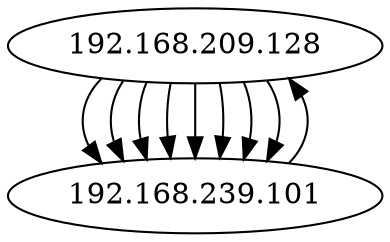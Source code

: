 digraph NWTraffic_update {
    "192.168.209.128" [degree = 647, in_degree = 24, out_degree = 623, activity_score = 1.00, total_connections = 647];
    "192.168.239.101" [degree = 647, in_degree = 623, out_degree = 24, activity_score = 1.00, total_connections = 647];
    "192.168.209.128" -> "192.168.239.101" [protocol_UNKNOWN = 0.00,protocol_TCP = 0.00,protocol_UDP = 1.00,protocol_ICMP = 0.00,timestamp_sin = -0.49,timestamp_cos = -0.87,src_port_type = 1.00,dst_port_type = 0.50,conn_state_successful = 0.00,conn_state_rejected_reset = 0.00,conn_state_partial = 1.00,conn_state_suspicious = 0.00,conn_state_other = 0.00,local_orig = 1.00,local_resp = 1.00,history_length = 0.10,orig_bytes = 0.00,resp_bytes = 0.00,orig_pkts = 0.05,resp_pkts = 0.00,orig_ip_bytes = 0.42,resp_ip_bytes = 0.00,service_HTTP = 0.00,service_FTP = 0.00,service_SSH = 0.00,service_DNS = 0.00,service_UNKNOWN = 1.00];
    "192.168.209.128" [degree = 647, in_degree = 24, out_degree = 623, activity_score = 1.00, total_connections = 647];
    "192.168.239.101" [degree = 647, in_degree = 623, out_degree = 24, activity_score = 1.00, total_connections = 647];
    "192.168.209.128" -> "192.168.239.101" [protocol_UNKNOWN = 0.00,protocol_TCP = 0.00,protocol_UDP = 1.00,protocol_ICMP = 0.00,timestamp_sin = -0.49,timestamp_cos = -0.87,src_port_type = 1.00,dst_port_type = 0.50,conn_state_successful = 0.00,conn_state_rejected_reset = 0.00,conn_state_partial = 1.00,conn_state_suspicious = 0.00,conn_state_other = 0.00,local_orig = 1.00,local_resp = 1.00,history_length = 0.10,orig_bytes = 0.00,resp_bytes = 0.00,orig_pkts = 0.05,resp_pkts = 0.00,orig_ip_bytes = 0.42,resp_ip_bytes = 0.00,service_HTTP = 0.00,service_FTP = 0.00,service_SSH = 0.00,service_DNS = 0.00,service_UNKNOWN = 1.00];
    "192.168.209.128" [degree = 647, in_degree = 24, out_degree = 623, activity_score = 1.00, total_connections = 647];
    "192.168.239.101" [degree = 647, in_degree = 623, out_degree = 24, activity_score = 1.00, total_connections = 647];
    "192.168.209.128" -> "192.168.239.101" [protocol_UNKNOWN = 0.00,protocol_TCP = 1.00,protocol_UDP = 0.00,protocol_ICMP = 0.00,timestamp_sin = -0.50,timestamp_cos = -0.87,src_port_type = 0.50,dst_port_type = 0.00,conn_state_successful = 1.00,conn_state_rejected_reset = 0.00,conn_state_partial = 0.00,conn_state_suspicious = 0.00,conn_state_other = 0.00,local_orig = 1.00,local_resp = 1.00,history_length = 0.80,orig_bytes = 0.51,resp_bytes = 0.65,orig_pkts = 0.17,resp_pkts = 0.19,orig_ip_bytes = 0.54,resp_ip_bytes = 0.65,service_HTTP = 1.00,service_FTP = 0.00,service_SSH = 0.00,service_DNS = 0.00,service_UNKNOWN = 0.00];
    "192.168.209.128" [degree = 647, in_degree = 24, out_degree = 623, activity_score = 1.00, total_connections = 647];
    "192.168.239.101" [degree = 647, in_degree = 623, out_degree = 24, activity_score = 1.00, total_connections = 647];
    "192.168.209.128" -> "192.168.239.101" [protocol_UNKNOWN = 0.00,protocol_TCP = 0.00,protocol_UDP = 1.00,protocol_ICMP = 0.00,timestamp_sin = -0.49,timestamp_cos = -0.87,src_port_type = 1.00,dst_port_type = 0.50,conn_state_successful = 0.00,conn_state_rejected_reset = 0.00,conn_state_partial = 1.00,conn_state_suspicious = 0.00,conn_state_other = 0.00,local_orig = 1.00,local_resp = 1.00,history_length = 0.10,orig_bytes = 0.00,resp_bytes = 0.00,orig_pkts = 0.05,resp_pkts = 0.00,orig_ip_bytes = 0.42,resp_ip_bytes = 0.00,service_HTTP = 0.00,service_FTP = 0.00,service_SSH = 0.00,service_DNS = 0.00,service_UNKNOWN = 1.00];
    "192.168.209.128" [degree = 647, in_degree = 24, out_degree = 623, activity_score = 1.00, total_connections = 647];
    "192.168.239.101" [degree = 647, in_degree = 623, out_degree = 24, activity_score = 1.00, total_connections = 647];
    "192.168.209.128" -> "192.168.239.101" [protocol_UNKNOWN = 0.00,protocol_TCP = 0.00,protocol_UDP = 1.00,protocol_ICMP = 0.00,timestamp_sin = -0.49,timestamp_cos = -0.87,src_port_type = 1.00,dst_port_type = 0.50,conn_state_successful = 0.00,conn_state_rejected_reset = 0.00,conn_state_partial = 1.00,conn_state_suspicious = 0.00,conn_state_other = 0.00,local_orig = 1.00,local_resp = 1.00,history_length = 0.10,orig_bytes = 0.00,resp_bytes = 0.00,orig_pkts = 0.05,resp_pkts = 0.00,orig_ip_bytes = 0.42,resp_ip_bytes = 0.00,service_HTTP = 0.00,service_FTP = 0.00,service_SSH = 0.00,service_DNS = 0.00,service_UNKNOWN = 1.00];
    "192.168.209.128" [degree = 647, in_degree = 24, out_degree = 623, activity_score = 1.00, total_connections = 647];
    "192.168.239.101" [degree = 647, in_degree = 623, out_degree = 24, activity_score = 1.00, total_connections = 647];
    "192.168.209.128" -> "192.168.239.101" [protocol_UNKNOWN = 0.00,protocol_TCP = 0.00,protocol_UDP = 0.00,protocol_ICMP = 1.00,timestamp_sin = -0.49,timestamp_cos = -0.87,src_port_type = 0.00,dst_port_type = 0.00,conn_state_successful = 0.00,conn_state_rejected_reset = 0.00,conn_state_partial = 0.00,conn_state_suspicious = 0.00,conn_state_other = 1.00,local_orig = 1.00,local_resp = 1.00,history_length = 0.10,orig_bytes = 0.52,resp_bytes = 0.52,orig_pkts = 0.17,resp_pkts = 0.17,orig_ip_bytes = 0.54,resp_ip_bytes = 0.54,service_HTTP = 0.00,service_FTP = 0.00,service_SSH = 0.00,service_DNS = 0.00,service_UNKNOWN = 1.00];
    "192.168.209.128" [degree = 647, in_degree = 24, out_degree = 623, activity_score = 1.00, total_connections = 647];
    "192.168.239.101" [degree = 647, in_degree = 623, out_degree = 24, activity_score = 1.00, total_connections = 647];
    "192.168.209.128" -> "192.168.239.101" [protocol_UNKNOWN = 0.00,protocol_TCP = 0.00,protocol_UDP = 1.00,protocol_ICMP = 0.00,timestamp_sin = -0.49,timestamp_cos = -0.87,src_port_type = 1.00,dst_port_type = 0.50,conn_state_successful = 0.00,conn_state_rejected_reset = 0.00,conn_state_partial = 1.00,conn_state_suspicious = 0.00,conn_state_other = 0.00,local_orig = 1.00,local_resp = 1.00,history_length = 0.10,orig_bytes = 0.00,resp_bytes = 0.00,orig_pkts = 0.05,resp_pkts = 0.00,orig_ip_bytes = 0.42,resp_ip_bytes = 0.00,service_HTTP = 0.00,service_FTP = 0.00,service_SSH = 0.00,service_DNS = 0.00,service_UNKNOWN = 1.00];
    "192.168.209.128" [degree = 647, in_degree = 24, out_degree = 623, activity_score = 1.00, total_connections = 647];
    "192.168.239.101" [degree = 647, in_degree = 623, out_degree = 24, activity_score = 1.00, total_connections = 647];
    "192.168.209.128" -> "192.168.239.101" [protocol_UNKNOWN = 0.00,protocol_TCP = 0.00,protocol_UDP = 1.00,protocol_ICMP = 0.00,timestamp_sin = -0.49,timestamp_cos = -0.87,src_port_type = 0.50,dst_port_type = 0.50,conn_state_successful = 0.00,conn_state_rejected_reset = 0.00,conn_state_partial = 1.00,conn_state_suspicious = 0.00,conn_state_other = 0.00,local_orig = 1.00,local_resp = 1.00,history_length = 0.10,orig_bytes = 0.00,resp_bytes = 0.00,orig_pkts = 0.05,resp_pkts = 0.00,orig_ip_bytes = 0.25,resp_ip_bytes = 0.00,service_HTTP = 0.00,service_FTP = 0.00,service_SSH = 0.00,service_DNS = 0.00,service_UNKNOWN = 1.00];
    "192.168.239.101" [degree = 647, in_degree = 623, out_degree = 24, activity_score = 1.00, total_connections = 647];
    "192.168.209.128" [degree = 647, in_degree = 24, out_degree = 623, activity_score = 1.00, total_connections = 647];
    "192.168.239.101" -> "192.168.209.128" [protocol_UNKNOWN = 0.00,protocol_TCP = 0.00,protocol_UDP = 0.00,protocol_ICMP = 1.00,timestamp_sin = -0.49,timestamp_cos = -0.87,src_port_type = 0.00,dst_port_type = 0.00,conn_state_successful = 0.00,conn_state_rejected_reset = 0.00,conn_state_partial = 0.00,conn_state_suspicious = 0.00,conn_state_other = 1.00,local_orig = 1.00,local_resp = 1.00,history_length = 0.10,orig_bytes = 0.54,resp_bytes = 0.00,orig_pkts = 0.14,resp_pkts = 0.00,orig_ip_bytes = 0.54,resp_ip_bytes = 0.00,service_HTTP = 0.00,service_FTP = 0.00,service_SSH = 0.00,service_DNS = 0.00,service_UNKNOWN = 1.00];
}
